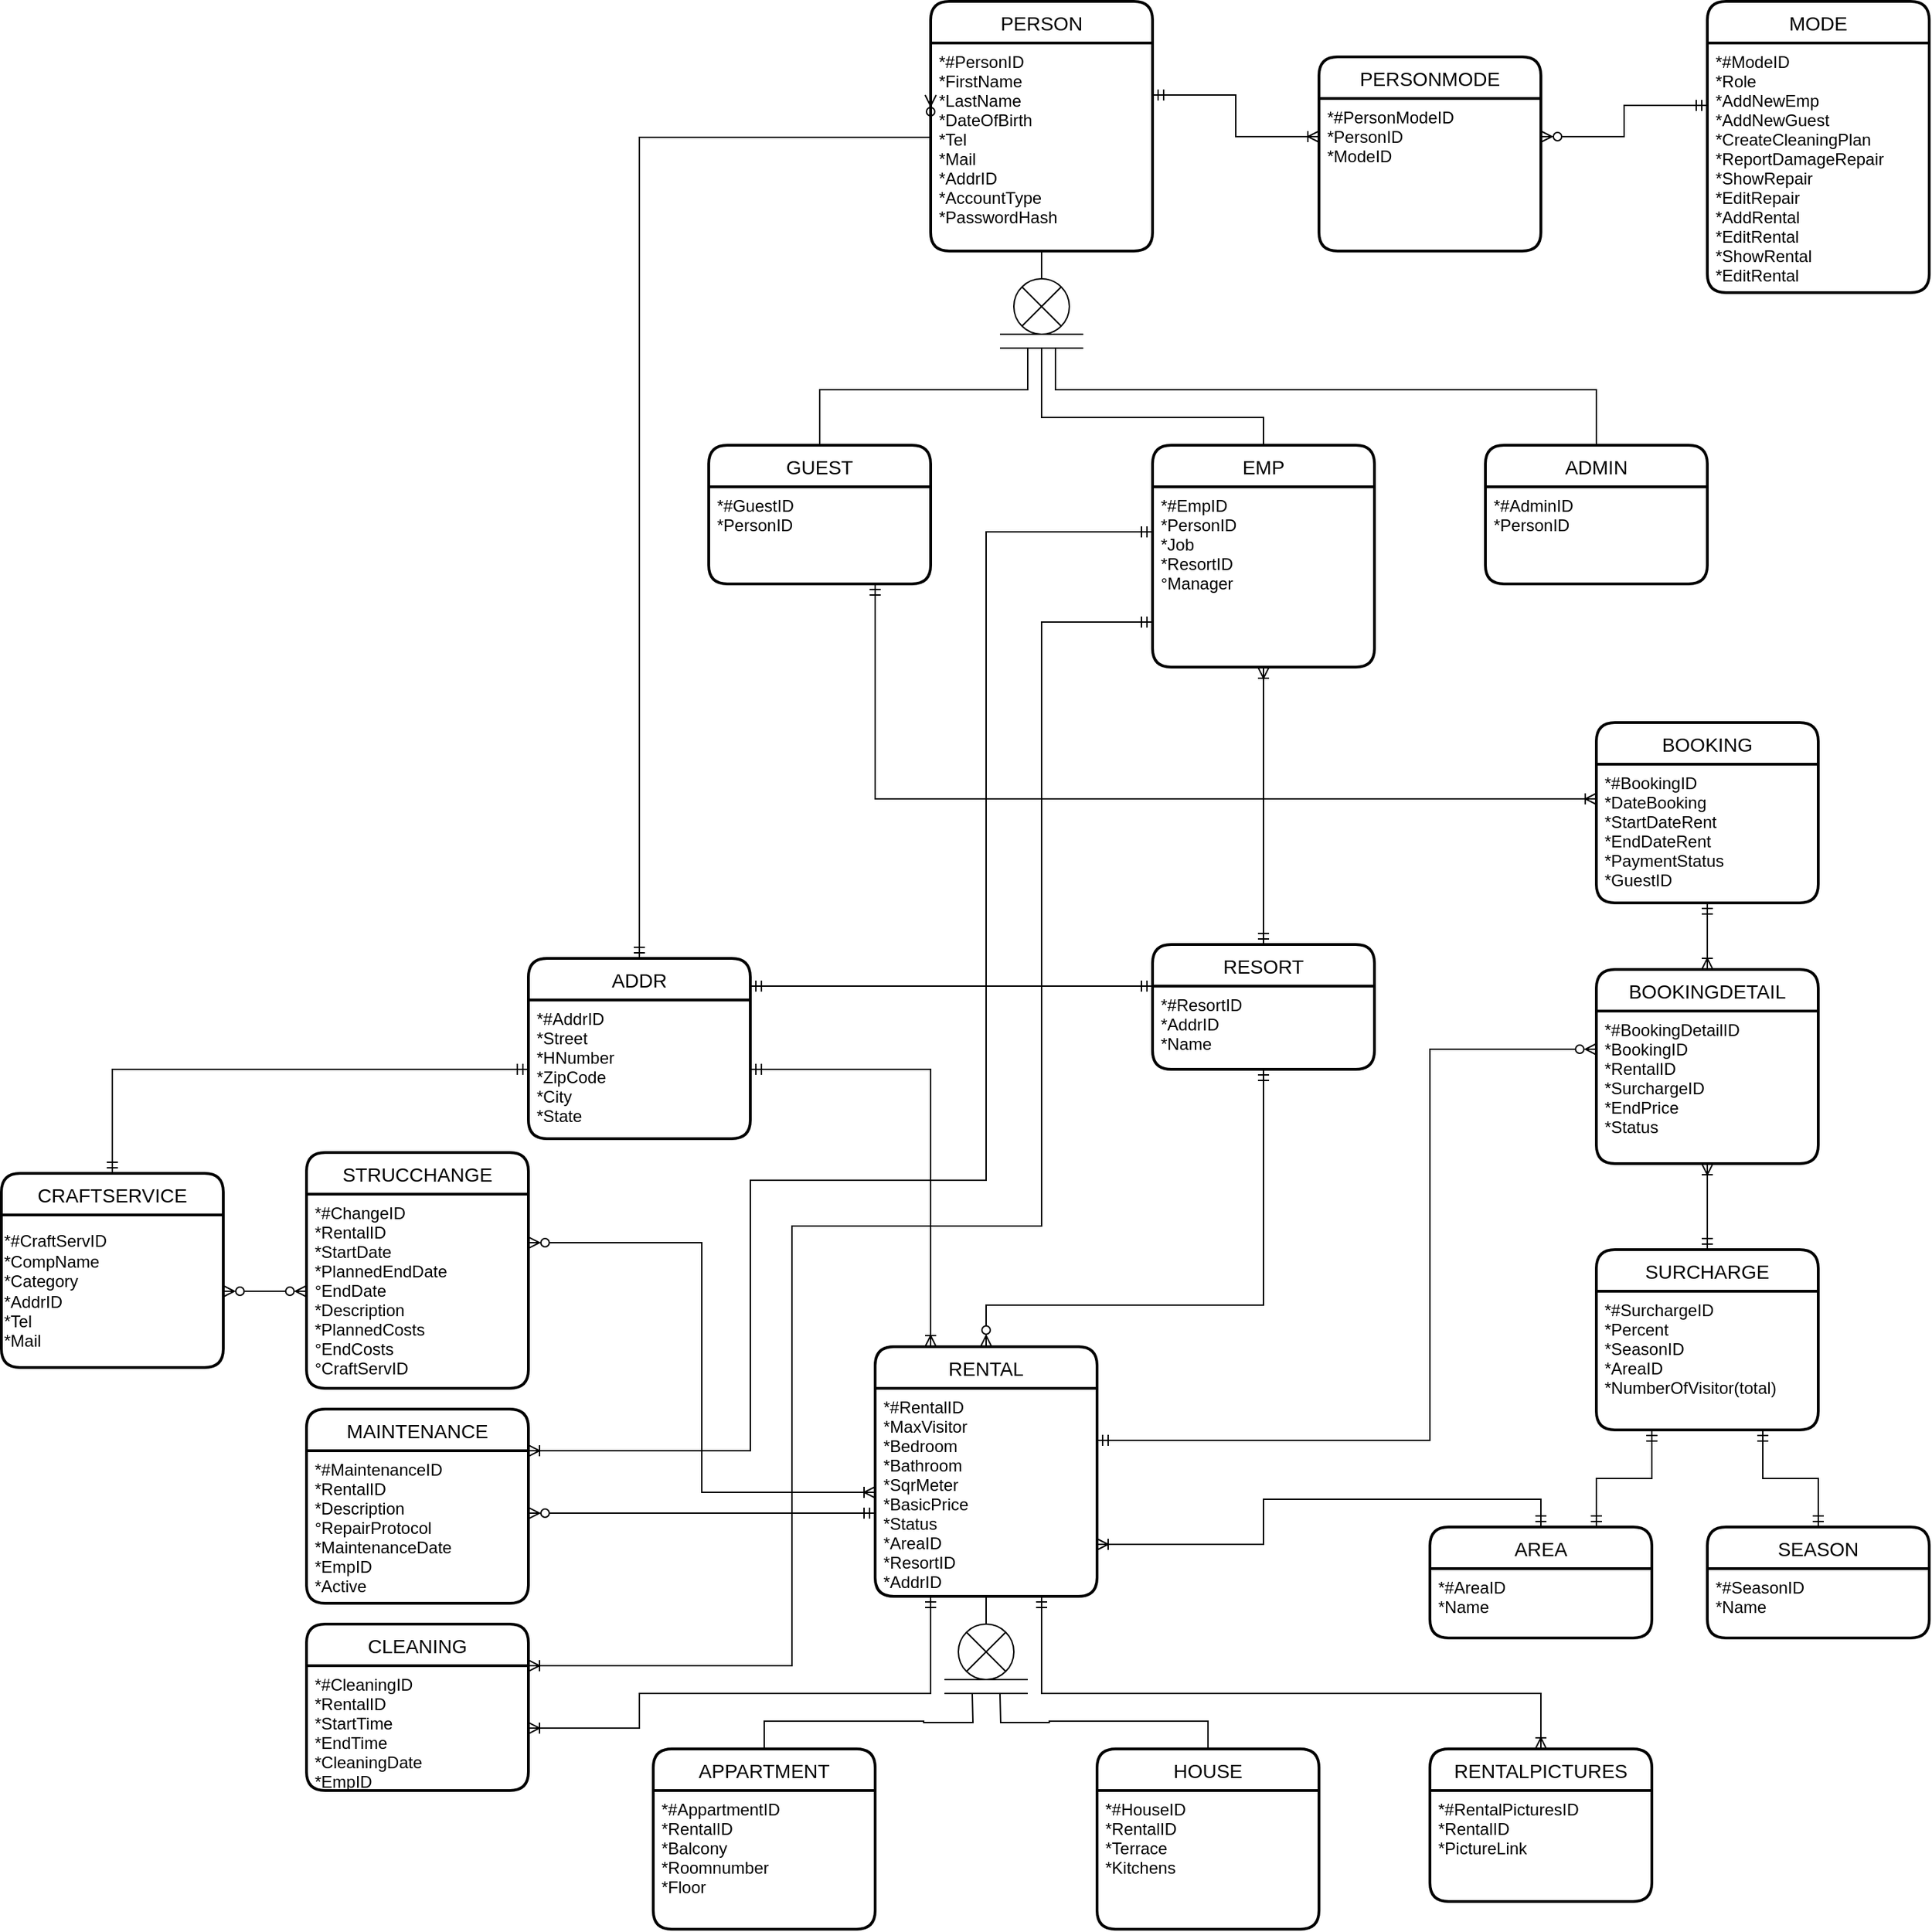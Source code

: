 <mxfile version="17.4.2" type="device"><diagram id="aWS-UrUtGDOm6s4PCsFX" name="Page-1"><mxGraphModel dx="1865" dy="1818" grid="1" gridSize="10" guides="1" tooltips="1" connect="1" arrows="1" fold="1" page="1" pageScale="1" pageWidth="827" pageHeight="1169" math="0" shadow="0"><root><mxCell id="0"/><mxCell id="1" parent="0"/><mxCell id="pVvOawuIxSXvEvGRF1L0-3" value="ADDR" style="swimlane;childLayout=stackLayout;horizontal=1;startSize=30;horizontalStack=0;rounded=1;fontSize=14;fontStyle=0;strokeWidth=2;resizeParent=0;resizeLast=1;shadow=0;dashed=0;align=center;" parent="1" vertex="1"><mxGeometry x="30" y="290" width="160" height="130" as="geometry"/></mxCell><mxCell id="pVvOawuIxSXvEvGRF1L0-4" value="*#AddrID&#10;*Street&#10;*HNumber&#10;*ZipCode&#10;*City&#10;*State&#10;&#10;" style="align=left;strokeColor=none;fillColor=none;spacingLeft=4;fontSize=12;verticalAlign=top;resizable=0;rotatable=0;part=1;" parent="pVvOawuIxSXvEvGRF1L0-3" vertex="1"><mxGeometry y="30" width="160" height="100" as="geometry"/></mxCell><mxCell id="5Nb0aw0FbilER9dy1wmk-6" style="edgeStyle=orthogonalEdgeStyle;rounded=0;orthogonalLoop=1;jettySize=auto;html=1;exitX=0.5;exitY=1;exitDx=0;exitDy=0;startArrow=ERmandOne;startFill=0;endArrow=ERzeroToMany;endFill=0;entryX=0.5;entryY=0;entryDx=0;entryDy=0;" parent="1" source="pVvOawuIxSXvEvGRF1L0-5" target="pVvOawuIxSXvEvGRF1L0-9" edge="1"><mxGeometry relative="1" as="geometry"><mxPoint x="540" y="540" as="targetPoint"/><Array as="points"><mxPoint x="560" y="540"/><mxPoint x="360" y="540"/></Array></mxGeometry></mxCell><mxCell id="pVvOawuIxSXvEvGRF1L0-5" value="RESORT" style="swimlane;childLayout=stackLayout;horizontal=1;startSize=30;horizontalStack=0;rounded=1;fontSize=14;fontStyle=0;strokeWidth=2;resizeParent=0;resizeLast=1;shadow=0;dashed=0;align=center;" parent="1" vertex="1"><mxGeometry x="480" y="280" width="160" height="90" as="geometry"/></mxCell><mxCell id="pVvOawuIxSXvEvGRF1L0-6" value="*#ResortID&#10;*AddrID&#10;*Name&#10;" style="align=left;strokeColor=none;fillColor=none;spacingLeft=4;fontSize=12;verticalAlign=top;resizable=0;rotatable=0;part=1;" parent="pVvOawuIxSXvEvGRF1L0-5" vertex="1"><mxGeometry y="30" width="160" height="60" as="geometry"/></mxCell><mxCell id="pVvOawuIxSXvEvGRF1L0-8" style="edgeStyle=orthogonalEdgeStyle;rounded=0;orthogonalLoop=1;jettySize=auto;html=1;exitX=0.5;exitY=1;exitDx=0;exitDy=0;entryX=0.5;entryY=0;entryDx=0;entryDy=0;startArrow=ERoneToMany;startFill=0;endArrow=ERmandOne;endFill=0;" parent="1" source="3sIMID8LesVrFfQINuA5-2" target="pVvOawuIxSXvEvGRF1L0-5" edge="1"><mxGeometry relative="1" as="geometry"/></mxCell><mxCell id="pVvOawuIxSXvEvGRF1L0-9" value="RENTAL" style="swimlane;childLayout=stackLayout;horizontal=1;startSize=30;horizontalStack=0;rounded=1;fontSize=14;fontStyle=0;strokeWidth=2;resizeParent=0;resizeLast=1;shadow=0;dashed=0;align=center;" parent="1" vertex="1"><mxGeometry x="280" y="570" width="160" height="180" as="geometry"/></mxCell><mxCell id="pVvOawuIxSXvEvGRF1L0-10" value="*#RentalID&#10;*MaxVisitor&#10;*Bedroom&#10;*Bathroom&#10;*SqrMeter&#10;*BasicPrice&#10;*Status&#10;*AreaID&#10;*ResortID&#10;*AddrID&#10;&#10;&#10;" style="align=left;strokeColor=none;fillColor=none;spacingLeft=4;fontSize=12;verticalAlign=top;resizable=0;rotatable=0;part=1;" parent="pVvOawuIxSXvEvGRF1L0-9" vertex="1"><mxGeometry y="30" width="160" height="150" as="geometry"/></mxCell><mxCell id="pVvOawuIxSXvEvGRF1L0-11" style="edgeStyle=orthogonalEdgeStyle;rounded=0;orthogonalLoop=1;jettySize=auto;html=1;exitX=0.25;exitY=0;exitDx=0;exitDy=0;entryX=1;entryY=0.5;entryDx=0;entryDy=0;startArrow=ERoneToMany;startFill=0;endArrow=ERmandOne;endFill=0;" parent="1" source="pVvOawuIxSXvEvGRF1L0-9" target="pVvOawuIxSXvEvGRF1L0-4" edge="1"><mxGeometry relative="1" as="geometry"><Array as="points"><mxPoint x="320" y="370"/></Array></mxGeometry></mxCell><mxCell id="pVvOawuIxSXvEvGRF1L0-21" style="edgeStyle=orthogonalEdgeStyle;rounded=0;orthogonalLoop=1;jettySize=auto;html=1;exitX=0.5;exitY=0;exitDx=0;exitDy=0;startArrow=none;startFill=0;endArrow=none;endFill=0;" parent="1" source="pVvOawuIxSXvEvGRF1L0-12" edge="1"><mxGeometry relative="1" as="geometry"><mxPoint x="350" y="820" as="targetPoint"/></mxGeometry></mxCell><mxCell id="pVvOawuIxSXvEvGRF1L0-12" value="APPARTMENT" style="swimlane;childLayout=stackLayout;horizontal=1;startSize=30;horizontalStack=0;rounded=1;fontSize=14;fontStyle=0;strokeWidth=2;resizeParent=0;resizeLast=1;shadow=0;dashed=0;align=center;" parent="1" vertex="1"><mxGeometry x="120" y="860" width="160" height="130" as="geometry"/></mxCell><mxCell id="pVvOawuIxSXvEvGRF1L0-13" value="*#AppartmentID&#10;*RentalID&#10;*Balcony&#10;*Roomnumber&#10;*Floor" style="align=left;strokeColor=none;fillColor=none;spacingLeft=4;fontSize=12;verticalAlign=top;resizable=0;rotatable=0;part=1;" parent="pVvOawuIxSXvEvGRF1L0-12" vertex="1"><mxGeometry y="30" width="160" height="100" as="geometry"/></mxCell><mxCell id="pVvOawuIxSXvEvGRF1L0-20" style="edgeStyle=orthogonalEdgeStyle;rounded=0;orthogonalLoop=1;jettySize=auto;html=1;exitX=0.5;exitY=0;exitDx=0;exitDy=0;startArrow=none;startFill=0;endArrow=none;endFill=0;" parent="1" source="pVvOawuIxSXvEvGRF1L0-14" edge="1"><mxGeometry relative="1" as="geometry"><mxPoint x="370" y="820" as="targetPoint"/></mxGeometry></mxCell><mxCell id="pVvOawuIxSXvEvGRF1L0-14" value="HOUSE" style="swimlane;childLayout=stackLayout;horizontal=1;startSize=30;horizontalStack=0;rounded=1;fontSize=14;fontStyle=0;strokeWidth=2;resizeParent=0;resizeLast=1;shadow=0;dashed=0;align=center;" parent="1" vertex="1"><mxGeometry x="440" y="860" width="160" height="130" as="geometry"/></mxCell><mxCell id="pVvOawuIxSXvEvGRF1L0-15" value="*#HouseID&#10;*RentalID&#10;*Terrace&#10;*Kitchens&#10;" style="align=left;strokeColor=none;fillColor=none;spacingLeft=4;fontSize=12;verticalAlign=top;resizable=0;rotatable=0;part=1;" parent="pVvOawuIxSXvEvGRF1L0-14" vertex="1"><mxGeometry y="30" width="160" height="100" as="geometry"/></mxCell><mxCell id="pVvOawuIxSXvEvGRF1L0-16" value="" style="ellipse;whiteSpace=wrap;html=1;" parent="1" vertex="1"><mxGeometry x="340" y="770" width="40" height="40" as="geometry"/></mxCell><mxCell id="pVvOawuIxSXvEvGRF1L0-17" style="edgeStyle=orthogonalEdgeStyle;rounded=0;orthogonalLoop=1;jettySize=auto;html=1;exitX=0.5;exitY=1;exitDx=0;exitDy=0;entryX=0.5;entryY=0;entryDx=0;entryDy=0;startArrow=none;startFill=0;endArrow=none;endFill=0;" parent="1" source="pVvOawuIxSXvEvGRF1L0-10" target="pVvOawuIxSXvEvGRF1L0-16" edge="1"><mxGeometry relative="1" as="geometry"><mxPoint x="360" y="760" as="sourcePoint"/></mxGeometry></mxCell><mxCell id="pVvOawuIxSXvEvGRF1L0-18" value="" style="endArrow=none;html=1;rounded=0;" parent="1" edge="1"><mxGeometry width="50" height="50" relative="1" as="geometry"><mxPoint x="330" y="820" as="sourcePoint"/><mxPoint x="390" y="820" as="targetPoint"/></mxGeometry></mxCell><mxCell id="pVvOawuIxSXvEvGRF1L0-19" value="" style="endArrow=none;html=1;rounded=0;" parent="1" edge="1"><mxGeometry width="50" height="50" relative="1" as="geometry"><mxPoint x="330" y="810" as="sourcePoint"/><mxPoint x="390" y="810" as="targetPoint"/></mxGeometry></mxCell><mxCell id="pVvOawuIxSXvEvGRF1L0-24" style="edgeStyle=orthogonalEdgeStyle;rounded=0;orthogonalLoop=1;jettySize=auto;html=1;exitX=0;exitY=0.25;exitDx=0;exitDy=0;entryX=0.5;entryY=0;entryDx=0;entryDy=0;startArrow=ERzeroToMany;startFill=0;endArrow=ERmandOne;endFill=0;" parent="1" source="3sIMID8LesVrFfQINuA5-8" target="pVvOawuIxSXvEvGRF1L0-3" edge="1"><mxGeometry relative="1" as="geometry"><Array as="points"><mxPoint x="110" y="-302"/></Array></mxGeometry></mxCell><mxCell id="pVvOawuIxSXvEvGRF1L0-25" value="BOOKING" style="swimlane;childLayout=stackLayout;horizontal=1;startSize=30;horizontalStack=0;rounded=1;fontSize=14;fontStyle=0;strokeWidth=2;resizeParent=0;resizeLast=1;shadow=0;dashed=0;align=center;" parent="1" vertex="1"><mxGeometry x="800" y="120" width="160" height="130" as="geometry"/></mxCell><mxCell id="pVvOawuIxSXvEvGRF1L0-26" value="*#BookingID&#10;*DateBooking&#10;*StartDateRent&#10;*EndDateRent&#10;*PaymentStatus&#10;*GuestID&#10;" style="align=left;strokeColor=none;fillColor=none;spacingLeft=4;fontSize=12;verticalAlign=top;resizable=0;rotatable=0;part=1;" parent="pVvOawuIxSXvEvGRF1L0-25" vertex="1"><mxGeometry y="30" width="160" height="100" as="geometry"/></mxCell><mxCell id="pVvOawuIxSXvEvGRF1L0-27" value="BOOKINGDETAIL" style="swimlane;childLayout=stackLayout;horizontal=1;startSize=30;horizontalStack=0;rounded=1;fontSize=14;fontStyle=0;strokeWidth=2;resizeParent=0;resizeLast=1;shadow=0;dashed=0;align=center;" parent="1" vertex="1"><mxGeometry x="800" y="298" width="160" height="140" as="geometry"/></mxCell><mxCell id="pVvOawuIxSXvEvGRF1L0-28" value="*#BookingDetailID&#10;*BookingID&#10;*RentalID&#10;*SurchargeID&#10;*EndPrice&#10;*Status" style="align=left;strokeColor=none;fillColor=none;spacingLeft=4;fontSize=12;verticalAlign=top;resizable=0;rotatable=0;part=1;" parent="pVvOawuIxSXvEvGRF1L0-27" vertex="1"><mxGeometry y="30" width="160" height="110" as="geometry"/></mxCell><mxCell id="pVvOawuIxSXvEvGRF1L0-29" style="edgeStyle=orthogonalEdgeStyle;rounded=0;orthogonalLoop=1;jettySize=auto;html=1;exitX=0.75;exitY=1;exitDx=0;exitDy=0;entryX=0;entryY=0.25;entryDx=0;entryDy=0;startArrow=ERmandOne;startFill=0;endArrow=ERoneToMany;endFill=0;" parent="1" source="3sIMID8LesVrFfQINuA5-6" target="pVvOawuIxSXvEvGRF1L0-26" edge="1"><mxGeometry relative="1" as="geometry"><Array as="points"><mxPoint x="280" y="175"/></Array></mxGeometry></mxCell><mxCell id="pVvOawuIxSXvEvGRF1L0-30" value="AREA" style="swimlane;childLayout=stackLayout;horizontal=1;startSize=30;horizontalStack=0;rounded=1;fontSize=14;fontStyle=0;strokeWidth=2;resizeParent=0;resizeLast=1;shadow=0;dashed=0;align=center;" parent="1" vertex="1"><mxGeometry x="680" y="700" width="160" height="80" as="geometry"/></mxCell><mxCell id="pVvOawuIxSXvEvGRF1L0-31" value="*#AreaID&#10;*Name&#10;" style="align=left;strokeColor=none;fillColor=none;spacingLeft=4;fontSize=12;verticalAlign=top;resizable=0;rotatable=0;part=1;" parent="pVvOawuIxSXvEvGRF1L0-30" vertex="1"><mxGeometry y="30" width="160" height="50" as="geometry"/></mxCell><mxCell id="pVvOawuIxSXvEvGRF1L0-32" value="SEASON" style="swimlane;childLayout=stackLayout;horizontal=1;startSize=30;horizontalStack=0;rounded=1;fontSize=14;fontStyle=0;strokeWidth=2;resizeParent=0;resizeLast=1;shadow=0;dashed=0;align=center;" parent="1" vertex="1"><mxGeometry x="880" y="700" width="160" height="80" as="geometry"/></mxCell><mxCell id="pVvOawuIxSXvEvGRF1L0-33" value="*#SeasonID&#10;*Name&#10;" style="align=left;strokeColor=none;fillColor=none;spacingLeft=4;fontSize=12;verticalAlign=top;resizable=0;rotatable=0;part=1;" parent="pVvOawuIxSXvEvGRF1L0-32" vertex="1"><mxGeometry y="30" width="160" height="50" as="geometry"/></mxCell><mxCell id="pVvOawuIxSXvEvGRF1L0-34" style="edgeStyle=orthogonalEdgeStyle;rounded=0;orthogonalLoop=1;jettySize=auto;html=1;exitX=1;exitY=0.75;exitDx=0;exitDy=0;entryX=0.5;entryY=0;entryDx=0;entryDy=0;startArrow=ERoneToMany;startFill=0;endArrow=ERmandOne;endFill=0;" parent="1" source="pVvOawuIxSXvEvGRF1L0-10" target="pVvOawuIxSXvEvGRF1L0-30" edge="1"><mxGeometry relative="1" as="geometry"/></mxCell><mxCell id="pVvOawuIxSXvEvGRF1L0-36" value="SURCHARGE" style="swimlane;childLayout=stackLayout;horizontal=1;startSize=30;horizontalStack=0;rounded=1;fontSize=14;fontStyle=0;strokeWidth=2;resizeParent=0;resizeLast=1;shadow=0;dashed=0;align=center;" parent="1" vertex="1"><mxGeometry x="800" y="500" width="160" height="130" as="geometry"/></mxCell><mxCell id="pVvOawuIxSXvEvGRF1L0-37" value="*#SurchargeID&#10;*Percent&#10;*SeasonID&#10;*AreaID&#10;*NumberOfVisitor(total)&#10;" style="align=left;strokeColor=none;fillColor=none;spacingLeft=4;fontSize=12;verticalAlign=top;resizable=0;rotatable=0;part=1;" parent="pVvOawuIxSXvEvGRF1L0-36" vertex="1"><mxGeometry y="30" width="160" height="100" as="geometry"/></mxCell><mxCell id="pVvOawuIxSXvEvGRF1L0-38" style="edgeStyle=orthogonalEdgeStyle;rounded=0;orthogonalLoop=1;jettySize=auto;html=1;exitX=0.25;exitY=1;exitDx=0;exitDy=0;entryX=0.75;entryY=0;entryDx=0;entryDy=0;startArrow=ERmandOne;startFill=0;endArrow=ERmandOne;endFill=0;" parent="1" source="pVvOawuIxSXvEvGRF1L0-37" target="pVvOawuIxSXvEvGRF1L0-30" edge="1"><mxGeometry relative="1" as="geometry"/></mxCell><mxCell id="pVvOawuIxSXvEvGRF1L0-39" style="edgeStyle=orthogonalEdgeStyle;rounded=0;orthogonalLoop=1;jettySize=auto;html=1;exitX=0.75;exitY=1;exitDx=0;exitDy=0;entryX=0.5;entryY=0;entryDx=0;entryDy=0;startArrow=ERmandOne;startFill=0;endArrow=ERmandOne;endFill=0;" parent="1" source="pVvOawuIxSXvEvGRF1L0-37" target="pVvOawuIxSXvEvGRF1L0-32" edge="1"><mxGeometry relative="1" as="geometry"/></mxCell><mxCell id="pVvOawuIxSXvEvGRF1L0-41" style="edgeStyle=orthogonalEdgeStyle;rounded=0;orthogonalLoop=1;jettySize=auto;html=1;exitX=0.5;exitY=1;exitDx=0;exitDy=0;entryX=0.5;entryY=0;entryDx=0;entryDy=0;startArrow=ERoneToMany;startFill=0;endArrow=ERmandOne;endFill=0;" parent="1" source="pVvOawuIxSXvEvGRF1L0-28" target="pVvOawuIxSXvEvGRF1L0-36" edge="1"><mxGeometry relative="1" as="geometry"/></mxCell><mxCell id="pVvOawuIxSXvEvGRF1L0-43" style="edgeStyle=orthogonalEdgeStyle;rounded=0;orthogonalLoop=1;jettySize=auto;html=1;exitX=0.5;exitY=1;exitDx=0;exitDy=0;entryX=0.5;entryY=0;entryDx=0;entryDy=0;startArrow=ERmandOne;startFill=0;endArrow=ERoneToMany;endFill=0;" parent="1" source="pVvOawuIxSXvEvGRF1L0-26" target="pVvOawuIxSXvEvGRF1L0-27" edge="1"><mxGeometry relative="1" as="geometry"/></mxCell><mxCell id="MyWMd_UCKaMzFZYr7Pf7-7" value="" style="endArrow=none;html=1;rounded=0;exitX=0;exitY=1;exitDx=0;exitDy=0;entryX=1;entryY=0;entryDx=0;entryDy=0;" parent="1" source="pVvOawuIxSXvEvGRF1L0-16" target="pVvOawuIxSXvEvGRF1L0-16" edge="1"><mxGeometry width="50" height="50" relative="1" as="geometry"><mxPoint x="345" y="805" as="sourcePoint"/><mxPoint x="375" y="775" as="targetPoint"/></mxGeometry></mxCell><mxCell id="MyWMd_UCKaMzFZYr7Pf7-8" value="" style="endArrow=none;html=1;rounded=0;exitX=1;exitY=1;exitDx=0;exitDy=0;entryX=0;entryY=0;entryDx=0;entryDy=0;" parent="1" source="pVvOawuIxSXvEvGRF1L0-16" target="pVvOawuIxSXvEvGRF1L0-16" edge="1"><mxGeometry width="50" height="50" relative="1" as="geometry"><mxPoint x="320" y="805" as="sourcePoint"/><mxPoint x="350" y="775" as="targetPoint"/></mxGeometry></mxCell><mxCell id="tzPV-0qDTJtdotpX9eF1-2" value="STRUCCHANGE" style="swimlane;childLayout=stackLayout;horizontal=1;startSize=30;horizontalStack=0;rounded=1;fontSize=14;fontStyle=0;strokeWidth=2;resizeParent=0;resizeLast=1;shadow=0;dashed=0;align=center;" parent="1" vertex="1"><mxGeometry x="-130" y="430" width="160" height="170" as="geometry"/></mxCell><mxCell id="tzPV-0qDTJtdotpX9eF1-3" value="*#ChangeID&#10;*RentalID&#10;*StartDate&#10;*PlannedEndDate&#10;°EndDate&#10;*Description&#10;*PlannedCosts&#10;°EndCosts&#10;°CraftServID" style="align=left;strokeColor=none;fillColor=none;spacingLeft=4;fontSize=12;verticalAlign=top;resizable=0;rotatable=0;part=1;" parent="tzPV-0qDTJtdotpX9eF1-2" vertex="1"><mxGeometry y="30" width="160" height="140" as="geometry"/></mxCell><mxCell id="tzPV-0qDTJtdotpX9eF1-4" style="edgeStyle=orthogonalEdgeStyle;rounded=0;orthogonalLoop=1;jettySize=auto;html=1;exitX=1;exitY=0.25;exitDx=0;exitDy=0;entryX=0;entryY=0.5;entryDx=0;entryDy=0;endArrow=ERoneToMany;endFill=0;startArrow=ERzeroToMany;startFill=0;" parent="1" source="tzPV-0qDTJtdotpX9eF1-3" target="pVvOawuIxSXvEvGRF1L0-10" edge="1"><mxGeometry relative="1" as="geometry"/></mxCell><mxCell id="5Nb0aw0FbilER9dy1wmk-5" style="edgeStyle=orthogonalEdgeStyle;rounded=0;orthogonalLoop=1;jettySize=auto;html=1;startArrow=ERmandOne;startFill=0;endArrow=ERmandOne;endFill=0;entryX=0;entryY=0;entryDx=0;entryDy=0;" parent="1" target="pVvOawuIxSXvEvGRF1L0-6" edge="1"><mxGeometry relative="1" as="geometry"><mxPoint x="190" y="310" as="sourcePoint"/><Array as="points"><mxPoint x="390" y="310"/><mxPoint x="390" y="310"/></Array><mxPoint x="480" y="400" as="targetPoint"/></mxGeometry></mxCell><mxCell id="5Nb0aw0FbilER9dy1wmk-7" value="MAINTENANCE" style="swimlane;childLayout=stackLayout;horizontal=1;startSize=30;horizontalStack=0;rounded=1;fontSize=14;fontStyle=0;strokeWidth=2;resizeParent=0;resizeLast=1;shadow=0;dashed=0;align=center;" parent="1" vertex="1"><mxGeometry x="-130" y="615" width="160" height="140" as="geometry"/></mxCell><mxCell id="5Nb0aw0FbilER9dy1wmk-8" value="*#MaintenanceID&#10;*RentalID&#10;*Description&#10;°RepairProtocol&#10;*MaintenanceDate&#10;*EmpID&#10;*Active&#10;" style="align=left;strokeColor=none;fillColor=none;spacingLeft=4;fontSize=12;verticalAlign=top;resizable=0;rotatable=0;part=1;" parent="5Nb0aw0FbilER9dy1wmk-7" vertex="1"><mxGeometry y="30" width="160" height="110" as="geometry"/></mxCell><mxCell id="5Nb0aw0FbilER9dy1wmk-10" value="CLEANING" style="swimlane;childLayout=stackLayout;horizontal=1;startSize=30;horizontalStack=0;rounded=1;fontSize=14;fontStyle=0;strokeWidth=2;resizeParent=0;resizeLast=1;shadow=0;dashed=0;align=center;" parent="1" vertex="1"><mxGeometry x="-130" y="770" width="160" height="120" as="geometry"/></mxCell><mxCell id="5Nb0aw0FbilER9dy1wmk-11" value="*#CleaningID&#10;*RentalID&#10;*StartTime&#10;*EndTime&#10;*CleaningDate&#10;*EmpID" style="align=left;strokeColor=none;fillColor=none;spacingLeft=4;fontSize=12;verticalAlign=top;resizable=0;rotatable=0;part=1;" parent="5Nb0aw0FbilER9dy1wmk-10" vertex="1"><mxGeometry y="30" width="160" height="90" as="geometry"/></mxCell><mxCell id="5Nb0aw0FbilER9dy1wmk-12" style="edgeStyle=orthogonalEdgeStyle;rounded=0;orthogonalLoop=1;jettySize=auto;html=1;startArrow=ERzeroToMany;startFill=0;endArrow=ERmandOne;endFill=0;" parent="1" edge="1"><mxGeometry relative="1" as="geometry"><Array as="points"><mxPoint x="30" y="690"/><mxPoint x="280" y="690"/></Array><mxPoint x="30" y="690" as="sourcePoint"/><mxPoint x="280" y="690" as="targetPoint"/></mxGeometry></mxCell><mxCell id="5Nb0aw0FbilER9dy1wmk-13" style="edgeStyle=orthogonalEdgeStyle;rounded=0;orthogonalLoop=1;jettySize=auto;html=1;exitX=0.25;exitY=1;exitDx=0;exitDy=0;startArrow=ERmandOne;startFill=0;endArrow=ERoneToMany;endFill=0;entryX=1;entryY=0.5;entryDx=0;entryDy=0;" parent="1" source="pVvOawuIxSXvEvGRF1L0-10" target="5Nb0aw0FbilER9dy1wmk-11" edge="1"><mxGeometry relative="1" as="geometry"><Array as="points"><mxPoint x="320" y="820"/><mxPoint x="110" y="820"/><mxPoint x="110" y="845"/></Array><mxPoint x="60" y="840" as="targetPoint"/></mxGeometry></mxCell><mxCell id="5Nb0aw0FbilER9dy1wmk-14" style="edgeStyle=orthogonalEdgeStyle;rounded=0;orthogonalLoop=1;jettySize=auto;html=1;entryX=0;entryY=0.25;entryDx=0;entryDy=0;startArrow=ERoneToMany;startFill=0;endArrow=ERmandOne;endFill=0;exitX=1;exitY=0;exitDx=0;exitDy=0;" parent="1" source="5Nb0aw0FbilER9dy1wmk-8" target="3sIMID8LesVrFfQINuA5-2" edge="1"><mxGeometry relative="1" as="geometry"><Array as="points"><mxPoint x="190" y="645"/><mxPoint x="190" y="450"/><mxPoint x="360" y="450"/><mxPoint x="360" y="-18"/></Array><mxPoint x="110" y="670" as="sourcePoint"/></mxGeometry></mxCell><mxCell id="5Nb0aw0FbilER9dy1wmk-15" style="edgeStyle=orthogonalEdgeStyle;rounded=0;orthogonalLoop=1;jettySize=auto;html=1;exitX=1;exitY=0;exitDx=0;exitDy=0;entryX=0;entryY=0.75;entryDx=0;entryDy=0;startArrow=ERoneToMany;startFill=0;endArrow=ERmandOne;endFill=0;" parent="1" source="5Nb0aw0FbilER9dy1wmk-11" target="3sIMID8LesVrFfQINuA5-2" edge="1"><mxGeometry relative="1" as="geometry"><Array as="points"><mxPoint x="220" y="800"/><mxPoint x="220" y="483"/><mxPoint x="400" y="483"/><mxPoint x="400" y="48"/></Array></mxGeometry></mxCell><mxCell id="xMzyND9K9N3NadzlZeZi-10" style="edgeStyle=orthogonalEdgeStyle;rounded=0;orthogonalLoop=1;jettySize=auto;html=1;entryX=0;entryY=0.5;entryDx=0;entryDy=0;startArrow=ERmandOne;startFill=0;endArrow=ERmandOne;endFill=0;exitX=0.5;exitY=0;exitDx=0;exitDy=0;" parent="1" source="xMzyND9K9N3NadzlZeZi-1" target="pVvOawuIxSXvEvGRF1L0-4" edge="1"><mxGeometry relative="1" as="geometry"><mxPoint x="-160" y="550" as="sourcePoint"/><Array as="points"><mxPoint x="-270" y="370"/></Array></mxGeometry></mxCell><mxCell id="xMzyND9K9N3NadzlZeZi-1" value="CRAFTSERVICE" style="swimlane;childLayout=stackLayout;horizontal=1;startSize=30;horizontalStack=0;rounded=1;fontSize=14;fontStyle=0;strokeWidth=2;resizeParent=0;resizeLast=1;shadow=0;dashed=0;align=center;" parent="1" vertex="1"><mxGeometry x="-350" y="445" width="160" height="140" as="geometry"/></mxCell><mxCell id="xMzyND9K9N3NadzlZeZi-4" value="&lt;div align=&quot;left&quot;&gt;*#CraftServID&lt;/div&gt;&lt;div align=&quot;left&quot;&gt;*CompName&lt;br&gt;*Category&lt;br&gt;*AddrID&lt;br&gt;*Tel&lt;br&gt;*Mail&lt;/div&gt;" style="text;html=1;align=left;verticalAlign=middle;resizable=0;points=[];autosize=1;strokeColor=none;fillColor=none;" parent="xMzyND9K9N3NadzlZeZi-1" vertex="1"><mxGeometry y="30" width="160" height="110" as="geometry"/></mxCell><mxCell id="xMzyND9K9N3NadzlZeZi-11" style="edgeStyle=orthogonalEdgeStyle;rounded=0;orthogonalLoop=1;jettySize=auto;html=1;entryX=0;entryY=0.5;entryDx=0;entryDy=0;startArrow=ERzeroToMany;startFill=0;endArrow=ERzeroToMany;endFill=0;" parent="1" source="xMzyND9K9N3NadzlZeZi-4" target="tzPV-0qDTJtdotpX9eF1-3" edge="1"><mxGeometry relative="1" as="geometry"/></mxCell><mxCell id="2ui8VQlvTT7CYiTYEqcp-1" style="edgeStyle=orthogonalEdgeStyle;rounded=0;orthogonalLoop=1;jettySize=auto;html=1;exitX=1;exitY=0.25;exitDx=0;exitDy=0;entryX=0;entryY=0.25;entryDx=0;entryDy=0;endArrow=ERzeroToMany;endFill=0;startArrow=ERmandOne;startFill=0;" parent="1" source="pVvOawuIxSXvEvGRF1L0-10" target="pVvOawuIxSXvEvGRF1L0-28" edge="1"><mxGeometry relative="1" as="geometry"><Array as="points"><mxPoint x="680" y="638"/><mxPoint x="680" y="356"/></Array></mxGeometry></mxCell><mxCell id="3sIMID8LesVrFfQINuA5-19" style="edgeStyle=orthogonalEdgeStyle;rounded=0;orthogonalLoop=1;jettySize=auto;html=1;exitX=0.5;exitY=0;exitDx=0;exitDy=0;endArrow=none;endFill=0;" parent="1" source="3sIMID8LesVrFfQINuA5-1" edge="1"><mxGeometry relative="1" as="geometry"><mxPoint x="400" y="-150" as="targetPoint"/><Array as="points"><mxPoint x="560" y="-100"/><mxPoint x="400" y="-100"/></Array></mxGeometry></mxCell><mxCell id="3sIMID8LesVrFfQINuA5-1" value="EMP" style="swimlane;childLayout=stackLayout;horizontal=1;startSize=30;horizontalStack=0;rounded=1;fontSize=14;fontStyle=0;strokeWidth=2;resizeParent=0;resizeLast=1;shadow=0;dashed=0;align=center;" parent="1" vertex="1"><mxGeometry x="480" y="-80" width="160" height="160" as="geometry"/></mxCell><mxCell id="3sIMID8LesVrFfQINuA5-2" value="*#EmpID&#10;*PersonID&#10;*Job&#10;*ResortID&#10;°Manager&#10;&#10;" style="align=left;strokeColor=none;fillColor=none;spacingLeft=4;fontSize=12;verticalAlign=top;resizable=0;rotatable=0;part=1;" parent="3sIMID8LesVrFfQINuA5-1" vertex="1"><mxGeometry y="30" width="160" height="130" as="geometry"/></mxCell><mxCell id="3sIMID8LesVrFfQINuA5-21" style="edgeStyle=orthogonalEdgeStyle;rounded=0;orthogonalLoop=1;jettySize=auto;html=1;exitX=0.5;exitY=0;exitDx=0;exitDy=0;endArrow=none;endFill=0;" parent="1" source="3sIMID8LesVrFfQINuA5-5" edge="1"><mxGeometry relative="1" as="geometry"><mxPoint x="390" y="-150" as="targetPoint"/><Array as="points"><mxPoint x="240" y="-120"/><mxPoint x="390" y="-120"/></Array></mxGeometry></mxCell><mxCell id="3sIMID8LesVrFfQINuA5-5" value="GUEST" style="swimlane;childLayout=stackLayout;horizontal=1;startSize=30;horizontalStack=0;rounded=1;fontSize=14;fontStyle=0;strokeWidth=2;resizeParent=0;resizeLast=1;shadow=0;dashed=0;align=center;" parent="1" vertex="1"><mxGeometry x="160" y="-80" width="160" height="100" as="geometry"/></mxCell><mxCell id="3sIMID8LesVrFfQINuA5-6" value="*#GuestID&#10;*PersonID&#10;" style="align=left;strokeColor=none;fillColor=none;spacingLeft=4;fontSize=12;verticalAlign=top;resizable=0;rotatable=0;part=1;" parent="3sIMID8LesVrFfQINuA5-5" vertex="1"><mxGeometry y="30" width="160" height="70" as="geometry"/></mxCell><mxCell id="3sIMID8LesVrFfQINuA5-7" value="PERSON" style="swimlane;childLayout=stackLayout;horizontal=1;startSize=30;horizontalStack=0;rounded=1;fontSize=14;fontStyle=0;strokeWidth=2;resizeParent=0;resizeLast=1;shadow=0;dashed=0;align=center;" parent="1" vertex="1"><mxGeometry x="320" y="-400" width="160" height="180" as="geometry"/></mxCell><mxCell id="3sIMID8LesVrFfQINuA5-8" value="*#PersonID&#10;*FirstName&#10;*LastName&#10;*DateOfBirth&#10;*Tel&#10;*Mail&#10;*AddrID&#10;*AccountType&#10;*PasswordHash&#10;" style="align=left;strokeColor=none;fillColor=none;spacingLeft=4;fontSize=12;verticalAlign=top;resizable=0;rotatable=0;part=1;" parent="3sIMID8LesVrFfQINuA5-7" vertex="1"><mxGeometry y="30" width="160" height="150" as="geometry"/></mxCell><mxCell id="3sIMID8LesVrFfQINuA5-13" value="" style="ellipse;whiteSpace=wrap;html=1;" parent="1" vertex="1"><mxGeometry x="380" y="-200" width="40" height="40" as="geometry"/></mxCell><mxCell id="3sIMID8LesVrFfQINuA5-14" value="" style="endArrow=none;html=1;rounded=0;" parent="1" edge="1"><mxGeometry width="50" height="50" relative="1" as="geometry"><mxPoint x="370" y="-150" as="sourcePoint"/><mxPoint x="430" y="-150" as="targetPoint"/></mxGeometry></mxCell><mxCell id="3sIMID8LesVrFfQINuA5-15" value="" style="endArrow=none;html=1;rounded=0;" parent="1" edge="1"><mxGeometry width="50" height="50" relative="1" as="geometry"><mxPoint x="370" y="-160" as="sourcePoint"/><mxPoint x="430" y="-160" as="targetPoint"/></mxGeometry></mxCell><mxCell id="3sIMID8LesVrFfQINuA5-16" value="" style="endArrow=none;html=1;rounded=0;exitX=0;exitY=1;exitDx=0;exitDy=0;entryX=1;entryY=0;entryDx=0;entryDy=0;" parent="1" source="3sIMID8LesVrFfQINuA5-13" target="3sIMID8LesVrFfQINuA5-13" edge="1"><mxGeometry width="50" height="50" relative="1" as="geometry"><mxPoint x="385" y="-165" as="sourcePoint"/><mxPoint x="415" y="-195" as="targetPoint"/></mxGeometry></mxCell><mxCell id="3sIMID8LesVrFfQINuA5-17" value="" style="endArrow=none;html=1;rounded=0;exitX=1;exitY=1;exitDx=0;exitDy=0;entryX=0;entryY=0;entryDx=0;entryDy=0;" parent="1" source="3sIMID8LesVrFfQINuA5-13" target="3sIMID8LesVrFfQINuA5-13" edge="1"><mxGeometry width="50" height="50" relative="1" as="geometry"><mxPoint x="360" y="-165" as="sourcePoint"/><mxPoint x="390" y="-195" as="targetPoint"/></mxGeometry></mxCell><mxCell id="3sIMID8LesVrFfQINuA5-18" style="edgeStyle=orthogonalEdgeStyle;rounded=0;orthogonalLoop=1;jettySize=auto;html=1;exitX=0.5;exitY=1;exitDx=0;exitDy=0;entryX=0.5;entryY=0;entryDx=0;entryDy=0;endArrow=none;endFill=0;" parent="1" source="3sIMID8LesVrFfQINuA5-8" target="3sIMID8LesVrFfQINuA5-13" edge="1"><mxGeometry relative="1" as="geometry"/></mxCell><mxCell id="MqH_a3y8vgJE2p1lMuq5-3" style="edgeStyle=orthogonalEdgeStyle;rounded=0;orthogonalLoop=1;jettySize=auto;html=1;exitX=0.5;exitY=0;exitDx=0;exitDy=0;endArrow=none;endFill=0;" parent="1" source="MqH_a3y8vgJE2p1lMuq5-1" edge="1"><mxGeometry relative="1" as="geometry"><mxPoint x="410" y="-150" as="targetPoint"/><Array as="points"><mxPoint x="800" y="-120"/><mxPoint x="410" y="-120"/></Array></mxGeometry></mxCell><mxCell id="MqH_a3y8vgJE2p1lMuq5-1" value="ADMIN" style="swimlane;childLayout=stackLayout;horizontal=1;startSize=30;horizontalStack=0;rounded=1;fontSize=14;fontStyle=0;strokeWidth=2;resizeParent=0;resizeLast=1;shadow=0;dashed=0;align=center;" parent="1" vertex="1"><mxGeometry x="720" y="-80" width="160" height="100" as="geometry"/></mxCell><mxCell id="MqH_a3y8vgJE2p1lMuq5-2" value="*#AdminID&#10;*PersonID" style="align=left;strokeColor=none;fillColor=none;spacingLeft=4;fontSize=12;verticalAlign=top;resizable=0;rotatable=0;part=1;" parent="MqH_a3y8vgJE2p1lMuq5-1" vertex="1"><mxGeometry y="30" width="160" height="70" as="geometry"/></mxCell><mxCell id="MqH_a3y8vgJE2p1lMuq5-4" value="PERSONMODE" style="swimlane;childLayout=stackLayout;horizontal=1;startSize=30;horizontalStack=0;rounded=1;fontSize=14;fontStyle=0;strokeWidth=2;resizeParent=0;resizeLast=1;shadow=0;dashed=0;align=center;" parent="1" vertex="1"><mxGeometry x="600" y="-360" width="160" height="140" as="geometry"/></mxCell><mxCell id="MqH_a3y8vgJE2p1lMuq5-5" value="*#PersonModeID&#10;*PersonID&#10;*ModeID&#10;" style="align=left;strokeColor=none;fillColor=none;spacingLeft=4;fontSize=12;verticalAlign=top;resizable=0;rotatable=0;part=1;" parent="MqH_a3y8vgJE2p1lMuq5-4" vertex="1"><mxGeometry y="30" width="160" height="110" as="geometry"/></mxCell><mxCell id="MqH_a3y8vgJE2p1lMuq5-6" style="edgeStyle=orthogonalEdgeStyle;rounded=0;orthogonalLoop=1;jettySize=auto;html=1;exitX=1;exitY=0.25;exitDx=0;exitDy=0;entryX=0;entryY=0.25;entryDx=0;entryDy=0;endArrow=ERoneToMany;endFill=0;startArrow=ERmandOne;startFill=0;" parent="1" source="3sIMID8LesVrFfQINuA5-8" target="MqH_a3y8vgJE2p1lMuq5-5" edge="1"><mxGeometry relative="1" as="geometry"/></mxCell><mxCell id="DqXO4wE9gLVj-Mbm-Vgz-1" value="MODE" style="swimlane;childLayout=stackLayout;horizontal=1;startSize=30;horizontalStack=0;rounded=1;fontSize=14;fontStyle=0;strokeWidth=2;resizeParent=0;resizeLast=1;shadow=0;dashed=0;align=center;" parent="1" vertex="1"><mxGeometry x="880" y="-400" width="160" height="210" as="geometry"/></mxCell><mxCell id="DqXO4wE9gLVj-Mbm-Vgz-2" value="*#ModeID&#10;*Role&#10;*AddNewEmp&#10;*AddNewGuest&#10;*CreateCleaningPlan&#10;*ReportDamageRepair&#10;*ShowRepair&#10;*EditRepair&#10;*AddRental&#10;*EditRental&#10;*ShowRental&#10;*EditRental&#10;" style="align=left;strokeColor=none;fillColor=none;spacingLeft=4;fontSize=12;verticalAlign=top;resizable=0;rotatable=0;part=1;" parent="DqXO4wE9gLVj-Mbm-Vgz-1" vertex="1"><mxGeometry y="30" width="160" height="180" as="geometry"/></mxCell><mxCell id="DqXO4wE9gLVj-Mbm-Vgz-5" style="edgeStyle=orthogonalEdgeStyle;rounded=0;orthogonalLoop=1;jettySize=auto;html=1;entryX=0;entryY=0.25;entryDx=0;entryDy=0;startArrow=ERzeroToMany;startFill=0;endArrow=ERmandOne;endFill=0;exitX=1;exitY=0.25;exitDx=0;exitDy=0;" parent="1" source="MqH_a3y8vgJE2p1lMuq5-5" target="DqXO4wE9gLVj-Mbm-Vgz-2" edge="1"><mxGeometry relative="1" as="geometry"/></mxCell><mxCell id="hVfq9o4B-rFJPPkKjIoe-4" style="edgeStyle=orthogonalEdgeStyle;rounded=0;orthogonalLoop=1;jettySize=auto;html=1;entryX=0.75;entryY=1;entryDx=0;entryDy=0;startArrow=ERoneToMany;startFill=0;endArrow=ERmandOne;endFill=0;" parent="1" source="hVfq9o4B-rFJPPkKjIoe-1" target="pVvOawuIxSXvEvGRF1L0-10" edge="1"><mxGeometry relative="1" as="geometry"><Array as="points"><mxPoint x="760" y="820"/><mxPoint x="400" y="820"/></Array></mxGeometry></mxCell><mxCell id="hVfq9o4B-rFJPPkKjIoe-1" value="RENTALPICTURES" style="swimlane;childLayout=stackLayout;horizontal=1;startSize=30;horizontalStack=0;rounded=1;fontSize=14;fontStyle=0;strokeWidth=2;resizeParent=0;resizeLast=1;shadow=0;dashed=0;align=center;" parent="1" vertex="1"><mxGeometry x="680" y="860" width="160" height="110" as="geometry"/></mxCell><mxCell id="hVfq9o4B-rFJPPkKjIoe-2" value="*#RentalPicturesID&#10;*RentalID&#10;*PictureLink&#10;&#10;" style="align=left;strokeColor=none;fillColor=none;spacingLeft=4;fontSize=12;verticalAlign=top;resizable=0;rotatable=0;part=1;" parent="hVfq9o4B-rFJPPkKjIoe-1" vertex="1"><mxGeometry y="30" width="160" height="80" as="geometry"/></mxCell></root></mxGraphModel></diagram></mxfile>